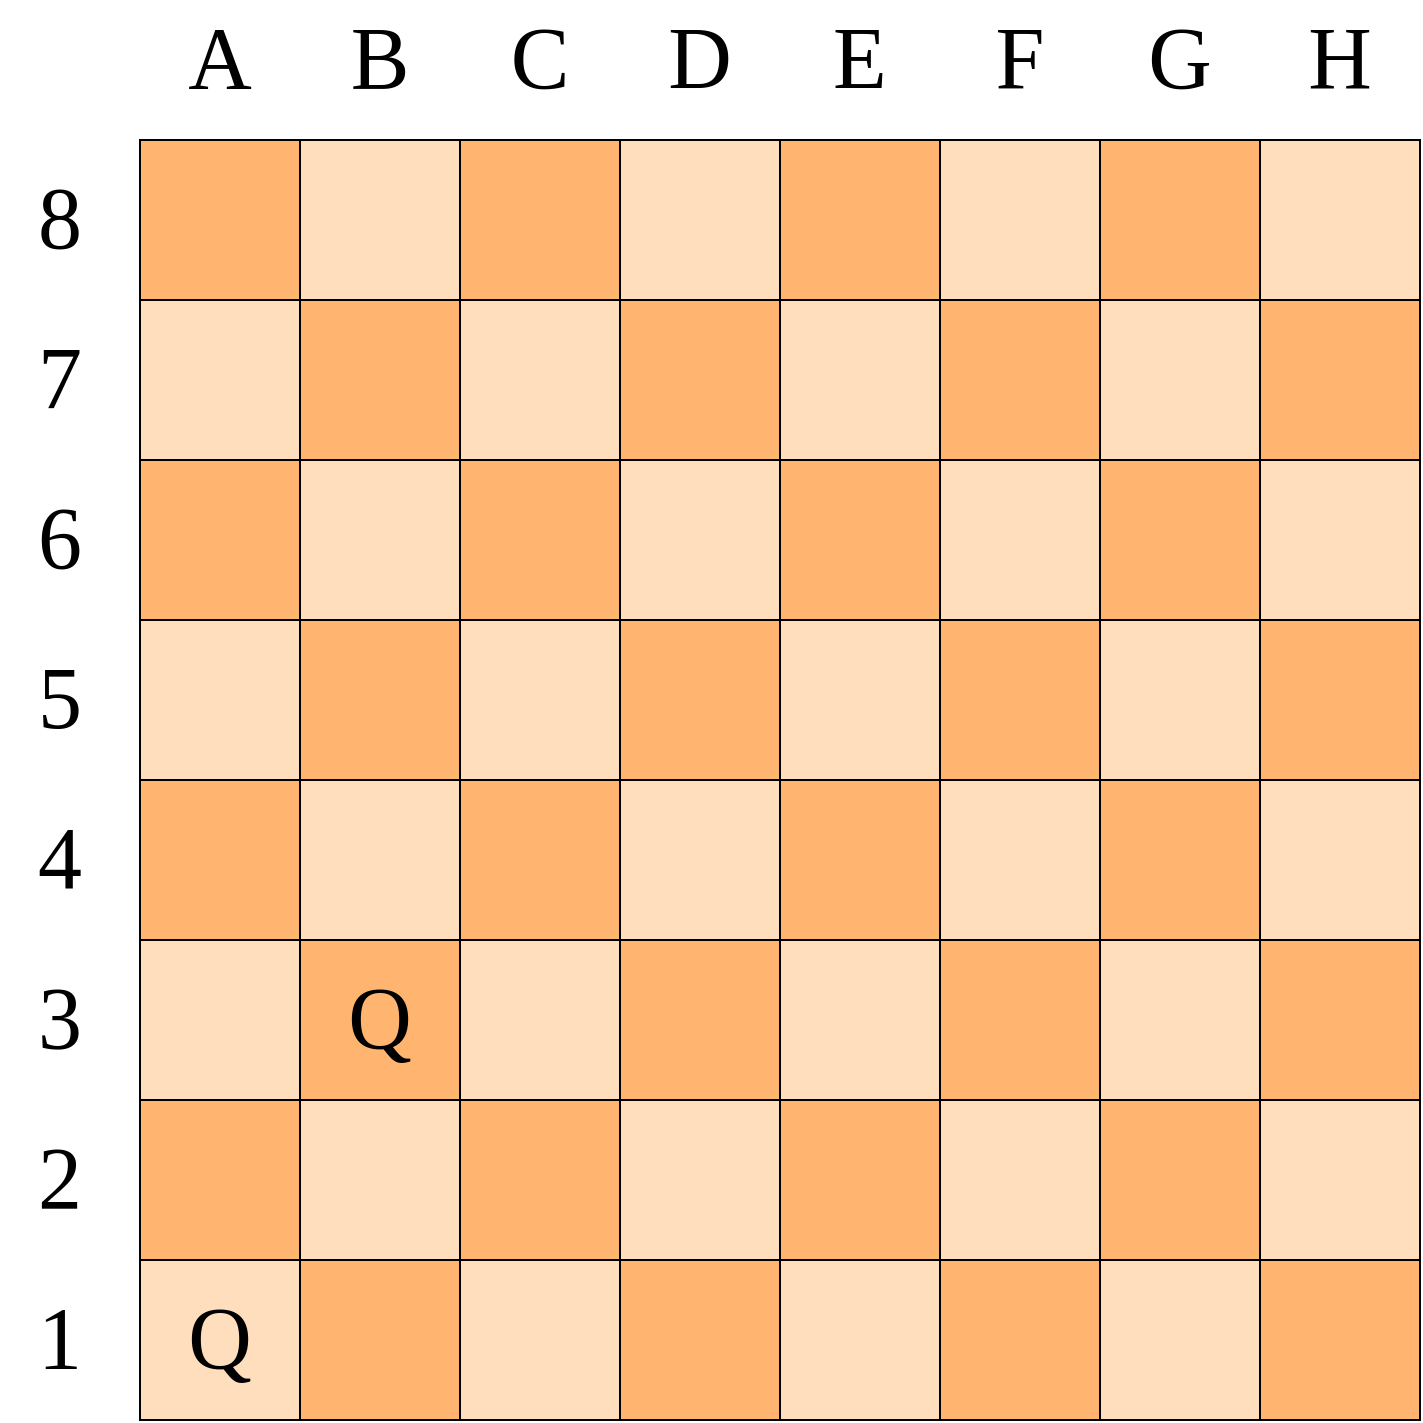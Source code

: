 <mxfile version="16.2.7" type="device"><diagram id="MrQnx1GUezygzfOcfBhw" name="Page-1"><mxGraphModel dx="1740" dy="1074" grid="1" gridSize="10" guides="1" tooltips="1" connect="1" arrows="1" fold="1" page="1" pageScale="1" pageWidth="827" pageHeight="1169" math="0" shadow="0"><root><mxCell id="0"/><mxCell id="1" parent="0"/><mxCell id="T5cn11mFdibJvSQv6ylM-1" value="" style="whiteSpace=wrap;html=1;aspect=fixed;fillColor=#FFB570;" parent="1" vertex="1"><mxGeometry x="160" y="200" width="80" height="80" as="geometry"/></mxCell><mxCell id="T5cn11mFdibJvSQv6ylM-2" value="" style="whiteSpace=wrap;html=1;aspect=fixed;fillColor=#FFB570;" parent="1" vertex="1"><mxGeometry x="240" y="280" width="80" height="80" as="geometry"/></mxCell><mxCell id="T5cn11mFdibJvSQv6ylM-4" value="" style="whiteSpace=wrap;html=1;aspect=fixed;fillColor=#FFDEBD;" parent="1" vertex="1"><mxGeometry x="160" y="280" width="80" height="80" as="geometry"/></mxCell><mxCell id="T5cn11mFdibJvSQv6ylM-5" value="" style="whiteSpace=wrap;html=1;aspect=fixed;fillColor=#FFDEBD;" parent="1" vertex="1"><mxGeometry x="240" y="200" width="80" height="80" as="geometry"/></mxCell><mxCell id="T5cn11mFdibJvSQv6ylM-6" value="" style="whiteSpace=wrap;html=1;aspect=fixed;fillColor=#FFB570;" parent="1" vertex="1"><mxGeometry x="320" y="200" width="80" height="80" as="geometry"/></mxCell><mxCell id="T5cn11mFdibJvSQv6ylM-7" value="" style="whiteSpace=wrap;html=1;aspect=fixed;fillColor=#FFDEBD;fontColor=#B9E0A5;labelBackgroundColor=#B9E0A5;" parent="1" vertex="1"><mxGeometry x="400" y="200" width="80" height="80" as="geometry"/></mxCell><mxCell id="T5cn11mFdibJvSQv6ylM-8" value="" style="whiteSpace=wrap;html=1;aspect=fixed;fillColor=#FFB570;fontColor=#B9E0A5;labelBackgroundColor=#B9E0A5;" parent="1" vertex="1"><mxGeometry x="400" y="280" width="80" height="80" as="geometry"/></mxCell><mxCell id="T5cn11mFdibJvSQv6ylM-9" value="" style="whiteSpace=wrap;html=1;aspect=fixed;fillColor=#FFDEBD;" parent="1" vertex="1"><mxGeometry x="320" y="280" width="80" height="80" as="geometry"/></mxCell><mxCell id="T5cn11mFdibJvSQv6ylM-10" value="" style="whiteSpace=wrap;html=1;aspect=fixed;fillColor=#FFB570;" parent="1" vertex="1"><mxGeometry x="480" y="200" width="80" height="80" as="geometry"/></mxCell><mxCell id="T5cn11mFdibJvSQv6ylM-11" value="" style="whiteSpace=wrap;html=1;aspect=fixed;fillColor=#FFDEBD;" parent="1" vertex="1"><mxGeometry x="560" y="200" width="80" height="80" as="geometry"/></mxCell><mxCell id="T5cn11mFdibJvSQv6ylM-12" value="" style="whiteSpace=wrap;html=1;aspect=fixed;fillColor=#FFB570;" parent="1" vertex="1"><mxGeometry x="560" y="280" width="80" height="80" as="geometry"/></mxCell><mxCell id="T5cn11mFdibJvSQv6ylM-13" value="" style="whiteSpace=wrap;html=1;aspect=fixed;fillColor=#FFDEBD;" parent="1" vertex="1"><mxGeometry x="480" y="280" width="80" height="80" as="geometry"/></mxCell><mxCell id="T5cn11mFdibJvSQv6ylM-14" value="" style="whiteSpace=wrap;html=1;aspect=fixed;fillColor=#FFB570;" parent="1" vertex="1"><mxGeometry x="640" y="200" width="80" height="80" as="geometry"/></mxCell><mxCell id="T5cn11mFdibJvSQv6ylM-15" value="" style="whiteSpace=wrap;html=1;aspect=fixed;fillColor=#FFDEBD;" parent="1" vertex="1"><mxGeometry x="720" y="200" width="80" height="80" as="geometry"/></mxCell><mxCell id="T5cn11mFdibJvSQv6ylM-16" value="" style="whiteSpace=wrap;html=1;aspect=fixed;fillColor=#FFB570;" parent="1" vertex="1"><mxGeometry x="720" y="280" width="80" height="80" as="geometry"/></mxCell><mxCell id="T5cn11mFdibJvSQv6ylM-17" value="" style="whiteSpace=wrap;html=1;aspect=fixed;fillColor=#FFDEBD;" parent="1" vertex="1"><mxGeometry x="640" y="280" width="80" height="80" as="geometry"/></mxCell><mxCell id="T5cn11mFdibJvSQv6ylM-18" value="" style="whiteSpace=wrap;html=1;aspect=fixed;fillColor=#FFB570;" parent="1" vertex="1"><mxGeometry x="640" y="360" width="80" height="80" as="geometry"/></mxCell><mxCell id="T5cn11mFdibJvSQv6ylM-19" value="" style="whiteSpace=wrap;html=1;aspect=fixed;fillColor=#FFDEBD;" parent="1" vertex="1"><mxGeometry x="720" y="360" width="80" height="80" as="geometry"/></mxCell><mxCell id="T5cn11mFdibJvSQv6ylM-20" value="" style="whiteSpace=wrap;html=1;aspect=fixed;fillColor=#FFB570;" parent="1" vertex="1"><mxGeometry x="720" y="440" width="80" height="80" as="geometry"/></mxCell><mxCell id="T5cn11mFdibJvSQv6ylM-21" value="" style="whiteSpace=wrap;html=1;aspect=fixed;fillColor=#FFDEBD;" parent="1" vertex="1"><mxGeometry x="640" y="440" width="80" height="80" as="geometry"/></mxCell><mxCell id="T5cn11mFdibJvSQv6ylM-22" value="" style="whiteSpace=wrap;html=1;aspect=fixed;fillColor=#FFDEBD;" parent="1" vertex="1"><mxGeometry x="560" y="360" width="80" height="80" as="geometry"/></mxCell><mxCell id="T5cn11mFdibJvSQv6ylM-23" value="" style="whiteSpace=wrap;html=1;aspect=fixed;fillColor=#FFB570;" parent="1" vertex="1"><mxGeometry x="480" y="360" width="80" height="80" as="geometry"/></mxCell><mxCell id="T5cn11mFdibJvSQv6ylM-24" value="" style="whiteSpace=wrap;html=1;aspect=fixed;fillColor=#FFDEBD;" parent="1" vertex="1"><mxGeometry x="480" y="440" width="80" height="80" as="geometry"/></mxCell><mxCell id="T5cn11mFdibJvSQv6ylM-25" value="" style="whiteSpace=wrap;html=1;aspect=fixed;fillColor=#FFB570;" parent="1" vertex="1"><mxGeometry x="560" y="440" width="80" height="80" as="geometry"/></mxCell><mxCell id="T5cn11mFdibJvSQv6ylM-26" value="" style="whiteSpace=wrap;html=1;aspect=fixed;fillColor=#FFDEBD;fontColor=#B9E0A5;labelBackgroundColor=#B9E0A5;" parent="1" vertex="1"><mxGeometry x="400" y="360" width="80" height="80" as="geometry"/></mxCell><mxCell id="T5cn11mFdibJvSQv6ylM-27" value="" style="whiteSpace=wrap;html=1;aspect=fixed;fillColor=#FFB570;fontColor=#B9E0A5;labelBackgroundColor=#B9E0A5;" parent="1" vertex="1"><mxGeometry x="400" y="440" width="80" height="80" as="geometry"/></mxCell><mxCell id="T5cn11mFdibJvSQv6ylM-97" value="" style="edgeStyle=orthogonalEdgeStyle;rounded=0;jumpSize=10;orthogonalLoop=1;jettySize=auto;html=1;fontFamily=Lucida Console;fontSize=44;fontColor=#B9E0A5;endArrow=block;endFill=1;startSize=20;endSize=20;targetPerimeterSpacing=17;strokeColor=#FF3333;strokeWidth=6;" parent="1" source="T5cn11mFdibJvSQv6ylM-28" target="T5cn11mFdibJvSQv6ylM-32" edge="1"><mxGeometry relative="1" as="geometry"/></mxCell><mxCell id="T5cn11mFdibJvSQv6ylM-28" value="" style="whiteSpace=wrap;html=1;aspect=fixed;fillColor=#FFB570;" parent="1" vertex="1"><mxGeometry x="320" y="360" width="80" height="80" as="geometry"/></mxCell><mxCell id="T5cn11mFdibJvSQv6ylM-29" value="" style="whiteSpace=wrap;html=1;aspect=fixed;fillColor=#FFDEBD;" parent="1" vertex="1"><mxGeometry x="320" y="440" width="80" height="80" as="geometry"/></mxCell><mxCell id="T5cn11mFdibJvSQv6ylM-30" value="" style="whiteSpace=wrap;html=1;aspect=fixed;fillColor=#FFB570;" parent="1" vertex="1"><mxGeometry x="240" y="440" width="80" height="80" as="geometry"/></mxCell><mxCell id="T5cn11mFdibJvSQv6ylM-31" value="" style="whiteSpace=wrap;html=1;aspect=fixed;fillColor=#FFDEBD;" parent="1" vertex="1"><mxGeometry x="240" y="360" width="80" height="80" as="geometry"/></mxCell><mxCell id="T5cn11mFdibJvSQv6ylM-32" value="" style="whiteSpace=wrap;html=1;aspect=fixed;fillColor=#FFB570;" parent="1" vertex="1"><mxGeometry x="160" y="360" width="80" height="80" as="geometry"/></mxCell><mxCell id="T5cn11mFdibJvSQv6ylM-33" value="" style="whiteSpace=wrap;html=1;aspect=fixed;fillColor=#FFDEBD;" parent="1" vertex="1"><mxGeometry x="160" y="440" width="80" height="80" as="geometry"/></mxCell><mxCell id="T5cn11mFdibJvSQv6ylM-34" value="" style="whiteSpace=wrap;html=1;aspect=fixed;fillColor=#FFB570;fontColor=#B9E0A5;labelBackgroundColor=#B9E0A5;" parent="1" vertex="1"><mxGeometry x="640" y="520" width="80" height="80" as="geometry"/></mxCell><mxCell id="T5cn11mFdibJvSQv6ylM-35" value="" style="whiteSpace=wrap;html=1;aspect=fixed;fillColor=#FFDEBD;fontColor=#B9E0A5;labelBackgroundColor=#B9E0A5;" parent="1" vertex="1"><mxGeometry x="720" y="520" width="80" height="80" as="geometry"/></mxCell><mxCell id="T5cn11mFdibJvSQv6ylM-36" value="" style="whiteSpace=wrap;html=1;aspect=fixed;fillColor=#FFB570;" parent="1" vertex="1"><mxGeometry x="720" y="600" width="80" height="80" as="geometry"/></mxCell><mxCell id="T5cn11mFdibJvSQv6ylM-37" value="" style="whiteSpace=wrap;html=1;aspect=fixed;fillColor=#FFDEBD;" parent="1" vertex="1"><mxGeometry x="640" y="600" width="80" height="80" as="geometry"/></mxCell><mxCell id="T5cn11mFdibJvSQv6ylM-38" value="" style="whiteSpace=wrap;html=1;aspect=fixed;fillColor=#FFDEBD;fontColor=#B9E0A5;labelBackgroundColor=#B9E0A5;" parent="1" vertex="1"><mxGeometry x="560" y="520" width="80" height="80" as="geometry"/></mxCell><mxCell id="T5cn11mFdibJvSQv6ylM-39" value="" style="whiteSpace=wrap;html=1;aspect=fixed;fillColor=#FFB570;fontColor=#B9E0A5;labelBackgroundColor=#B9E0A5;" parent="1" vertex="1"><mxGeometry x="480" y="520" width="80" height="80" as="geometry"/></mxCell><mxCell id="T5cn11mFdibJvSQv6ylM-40" value="" style="whiteSpace=wrap;html=1;aspect=fixed;fillColor=#FFDEBD;" parent="1" vertex="1"><mxGeometry x="480" y="600" width="80" height="80" as="geometry"/></mxCell><mxCell id="T5cn11mFdibJvSQv6ylM-41" value="" style="whiteSpace=wrap;html=1;aspect=fixed;fillColor=#FFB570;" parent="1" vertex="1"><mxGeometry x="560" y="600" width="80" height="80" as="geometry"/></mxCell><mxCell id="T5cn11mFdibJvSQv6ylM-42" value="" style="whiteSpace=wrap;html=1;aspect=fixed;fillColor=#FFDEBD;" parent="1" vertex="1"><mxGeometry x="400" y="520" width="80" height="80" as="geometry"/></mxCell><mxCell id="T5cn11mFdibJvSQv6ylM-43" value="" style="whiteSpace=wrap;html=1;aspect=fixed;fillColor=#FFB570;fontColor=#B9E0A5;labelBackgroundColor=#B9E0A5;" parent="1" vertex="1"><mxGeometry x="400" y="600" width="80" height="80" as="geometry"/></mxCell><mxCell id="T5cn11mFdibJvSQv6ylM-44" value="" style="whiteSpace=wrap;html=1;aspect=fixed;fillColor=#FFB570;fontColor=#B9E0A5;labelBackgroundColor=#B9E0A5;" parent="1" vertex="1"><mxGeometry x="320" y="520" width="80" height="80" as="geometry"/></mxCell><mxCell id="T5cn11mFdibJvSQv6ylM-45" value="" style="whiteSpace=wrap;html=1;aspect=fixed;fillColor=#FFDEBD;" parent="1" vertex="1"><mxGeometry x="320" y="600" width="80" height="80" as="geometry"/></mxCell><mxCell id="T5cn11mFdibJvSQv6ylM-46" value="" style="whiteSpace=wrap;html=1;aspect=fixed;fillColor=#FFB570;" parent="1" vertex="1"><mxGeometry x="240" y="600" width="80" height="80" as="geometry"/></mxCell><mxCell id="T5cn11mFdibJvSQv6ylM-47" value="" style="whiteSpace=wrap;html=1;aspect=fixed;fillColor=#FFDEBD;fontColor=#B9E0A5;labelBackgroundColor=#B9E0A5;" parent="1" vertex="1"><mxGeometry x="240" y="520" width="80" height="80" as="geometry"/></mxCell><mxCell id="T5cn11mFdibJvSQv6ylM-48" value="" style="whiteSpace=wrap;html=1;aspect=fixed;fillColor=#FFB570;fontColor=#B9E0A5;labelBackgroundColor=#B9E0A5;" parent="1" vertex="1"><mxGeometry x="160" y="520" width="80" height="80" as="geometry"/></mxCell><mxCell id="T5cn11mFdibJvSQv6ylM-49" value="" style="whiteSpace=wrap;html=1;aspect=fixed;fillColor=#FFDEBD;" parent="1" vertex="1"><mxGeometry x="160" y="600" width="80" height="80" as="geometry"/></mxCell><mxCell id="T5cn11mFdibJvSQv6ylM-50" value="" style="whiteSpace=wrap;html=1;aspect=fixed;fillColor=#FFB570;" parent="1" vertex="1"><mxGeometry x="640" y="680" width="80" height="80" as="geometry"/></mxCell><mxCell id="T5cn11mFdibJvSQv6ylM-51" value="" style="whiteSpace=wrap;html=1;aspect=fixed;fillColor=#FFDEBD;" parent="1" vertex="1"><mxGeometry x="720" y="680" width="80" height="80" as="geometry"/></mxCell><mxCell id="T5cn11mFdibJvSQv6ylM-52" value="" style="whiteSpace=wrap;html=1;aspect=fixed;fillColor=#FFB570;" parent="1" vertex="1"><mxGeometry x="720" y="760" width="80" height="80" as="geometry"/></mxCell><mxCell id="T5cn11mFdibJvSQv6ylM-53" value="" style="whiteSpace=wrap;html=1;aspect=fixed;fillColor=#FFDEBD;" parent="1" vertex="1"><mxGeometry x="640" y="760" width="80" height="80" as="geometry"/></mxCell><mxCell id="T5cn11mFdibJvSQv6ylM-54" value="" style="whiteSpace=wrap;html=1;aspect=fixed;fillColor=#FFDEBD;" parent="1" vertex="1"><mxGeometry x="560" y="680" width="80" height="80" as="geometry"/></mxCell><mxCell id="T5cn11mFdibJvSQv6ylM-55" value="" style="whiteSpace=wrap;html=1;aspect=fixed;fillColor=#FFB570;" parent="1" vertex="1"><mxGeometry x="480" y="680" width="80" height="80" as="geometry"/></mxCell><mxCell id="T5cn11mFdibJvSQv6ylM-56" value="" style="whiteSpace=wrap;html=1;aspect=fixed;fillColor=#FFDEBD;" parent="1" vertex="1"><mxGeometry x="480" y="760" width="80" height="80" as="geometry"/></mxCell><mxCell id="T5cn11mFdibJvSQv6ylM-57" value="" style="whiteSpace=wrap;html=1;aspect=fixed;fillColor=#FFB570;" parent="1" vertex="1"><mxGeometry x="560" y="760" width="80" height="80" as="geometry"/></mxCell><mxCell id="T5cn11mFdibJvSQv6ylM-58" value="" style="whiteSpace=wrap;html=1;aspect=fixed;fillColor=#FFDEBD;fontColor=#B9E0A5;labelBackgroundColor=#B9E0A5;" parent="1" vertex="1"><mxGeometry x="400" y="680" width="80" height="80" as="geometry"/></mxCell><mxCell id="T5cn11mFdibJvSQv6ylM-59" value="" style="whiteSpace=wrap;html=1;aspect=fixed;fillColor=#FFB570;fontColor=#B9E0A5;labelBackgroundColor=#B9E0A5;" parent="1" vertex="1"><mxGeometry x="400" y="760" width="80" height="80" as="geometry"/></mxCell><mxCell id="T5cn11mFdibJvSQv6ylM-60" value="" style="whiteSpace=wrap;html=1;aspect=fixed;fillColor=#FFB570;" parent="1" vertex="1"><mxGeometry x="320" y="680" width="80" height="80" as="geometry"/></mxCell><mxCell id="T5cn11mFdibJvSQv6ylM-61" value="" style="whiteSpace=wrap;html=1;aspect=fixed;fillColor=#FFDEBD;" parent="1" vertex="1"><mxGeometry x="320" y="760" width="80" height="80" as="geometry"/></mxCell><mxCell id="T5cn11mFdibJvSQv6ylM-62" value="" style="whiteSpace=wrap;html=1;aspect=fixed;fillColor=#FFB570;" parent="1" vertex="1"><mxGeometry x="240" y="760" width="80" height="80" as="geometry"/></mxCell><mxCell id="T5cn11mFdibJvSQv6ylM-63" value="" style="whiteSpace=wrap;html=1;aspect=fixed;fillColor=#FFDEBD;" parent="1" vertex="1"><mxGeometry x="240" y="680" width="80" height="80" as="geometry"/></mxCell><mxCell id="T5cn11mFdibJvSQv6ylM-64" value="" style="whiteSpace=wrap;html=1;aspect=fixed;fillColor=#FFB570;" parent="1" vertex="1"><mxGeometry x="160" y="680" width="80" height="80" as="geometry"/></mxCell><mxCell id="T5cn11mFdibJvSQv6ylM-65" value="" style="whiteSpace=wrap;html=1;aspect=fixed;fillColor=#FFDEBD;" parent="1" vertex="1"><mxGeometry x="160" y="760" width="80" height="80" as="geometry"/></mxCell><mxCell id="T5cn11mFdibJvSQv6ylM-68" value="&lt;font style=&quot;font-size: 44px&quot; face=&quot;Tahoma&quot;&gt;Q&lt;/font&gt;" style="text;html=1;strokeColor=none;fillColor=none;align=center;verticalAlign=middle;whiteSpace=wrap;rounded=0;" parent="1" vertex="1"><mxGeometry x="170" y="770" width="60" height="60" as="geometry"/></mxCell><mxCell id="T5cn11mFdibJvSQv6ylM-74" value="&lt;font style=&quot;font-size: 44px&quot; face=&quot;Tahoma&quot;&gt;A&lt;/font&gt;" style="text;html=1;strokeColor=none;fillColor=none;align=center;verticalAlign=middle;whiteSpace=wrap;rounded=0;" parent="1" vertex="1"><mxGeometry x="170" y="130" width="60" height="60" as="geometry"/></mxCell><mxCell id="T5cn11mFdibJvSQv6ylM-75" value="&lt;font style=&quot;font-size: 44px&quot; face=&quot;Tahoma&quot;&gt;B&lt;/font&gt;" style="text;html=1;strokeColor=none;fillColor=none;align=center;verticalAlign=middle;whiteSpace=wrap;rounded=0;" parent="1" vertex="1"><mxGeometry x="250" y="130" width="60" height="60" as="geometry"/></mxCell><mxCell id="T5cn11mFdibJvSQv6ylM-76" value="&lt;font style=&quot;font-size: 44px&quot; face=&quot;Tahoma&quot;&gt;C&lt;/font&gt;" style="text;html=1;strokeColor=none;fillColor=none;align=center;verticalAlign=middle;whiteSpace=wrap;rounded=0;" parent="1" vertex="1"><mxGeometry x="330" y="130" width="60" height="60" as="geometry"/></mxCell><mxCell id="T5cn11mFdibJvSQv6ylM-77" value="&lt;font style=&quot;font-size: 44px&quot; face=&quot;Tahoma&quot;&gt;D&lt;/font&gt;" style="text;html=1;strokeColor=none;fillColor=none;align=center;verticalAlign=middle;whiteSpace=wrap;rounded=0;" parent="1" vertex="1"><mxGeometry x="410" y="130" width="60" height="60" as="geometry"/></mxCell><mxCell id="T5cn11mFdibJvSQv6ylM-78" value="&lt;font style=&quot;font-size: 44px&quot; face=&quot;Tahoma&quot;&gt;E&lt;/font&gt;" style="text;html=1;strokeColor=none;fillColor=none;align=center;verticalAlign=middle;whiteSpace=wrap;rounded=0;" parent="1" vertex="1"><mxGeometry x="490" y="130" width="60" height="60" as="geometry"/></mxCell><mxCell id="T5cn11mFdibJvSQv6ylM-79" value="&lt;font style=&quot;font-size: 44px&quot; face=&quot;Tahoma&quot;&gt;F&lt;/font&gt;" style="text;html=1;strokeColor=none;fillColor=none;align=center;verticalAlign=middle;whiteSpace=wrap;rounded=0;" parent="1" vertex="1"><mxGeometry x="570" y="130" width="60" height="60" as="geometry"/></mxCell><mxCell id="T5cn11mFdibJvSQv6ylM-80" value="&lt;font style=&quot;font-size: 44px&quot; face=&quot;Tahoma&quot;&gt;G&lt;/font&gt;" style="text;html=1;strokeColor=none;fillColor=none;align=center;verticalAlign=middle;whiteSpace=wrap;rounded=0;" parent="1" vertex="1"><mxGeometry x="650" y="130" width="60" height="60" as="geometry"/></mxCell><mxCell id="T5cn11mFdibJvSQv6ylM-81" value="&lt;font style=&quot;font-size: 44px&quot; face=&quot;Tahoma&quot;&gt;H&lt;/font&gt;" style="text;html=1;strokeColor=none;fillColor=#FFFFFF;align=center;verticalAlign=middle;whiteSpace=wrap;rounded=0;" parent="1" vertex="1"><mxGeometry x="730" y="130" width="60" height="60" as="geometry"/></mxCell><mxCell id="T5cn11mFdibJvSQv6ylM-82" value="&lt;font style=&quot;font-size: 44px&quot; face=&quot;Tahoma&quot;&gt;8&lt;/font&gt;" style="text;html=1;strokeColor=none;fillColor=none;align=center;verticalAlign=middle;whiteSpace=wrap;rounded=0;" parent="1" vertex="1"><mxGeometry x="90" y="210" width="60" height="60" as="geometry"/></mxCell><mxCell id="T5cn11mFdibJvSQv6ylM-83" value="&lt;font style=&quot;font-size: 44px&quot; face=&quot;Tahoma&quot;&gt;7&lt;/font&gt;" style="text;html=1;strokeColor=none;fillColor=none;align=center;verticalAlign=middle;whiteSpace=wrap;rounded=0;" parent="1" vertex="1"><mxGeometry x="90" y="290" width="60" height="60" as="geometry"/></mxCell><mxCell id="T5cn11mFdibJvSQv6ylM-84" value="&lt;font style=&quot;font-size: 44px&quot; face=&quot;Tahoma&quot;&gt;6&lt;/font&gt;" style="text;html=1;strokeColor=none;fillColor=none;align=center;verticalAlign=middle;whiteSpace=wrap;rounded=0;" parent="1" vertex="1"><mxGeometry x="90" y="370" width="60" height="60" as="geometry"/></mxCell><mxCell id="T5cn11mFdibJvSQv6ylM-85" value="&lt;font style=&quot;font-size: 44px&quot; face=&quot;Tahoma&quot;&gt;5&lt;/font&gt;" style="text;html=1;strokeColor=none;fillColor=none;align=center;verticalAlign=middle;whiteSpace=wrap;rounded=0;" parent="1" vertex="1"><mxGeometry x="90" y="450" width="60" height="60" as="geometry"/></mxCell><mxCell id="T5cn11mFdibJvSQv6ylM-86" value="&lt;font style=&quot;font-size: 44px&quot; face=&quot;Tahoma&quot;&gt;4&lt;/font&gt;" style="text;html=1;strokeColor=none;fillColor=none;align=center;verticalAlign=middle;whiteSpace=wrap;rounded=0;" parent="1" vertex="1"><mxGeometry x="90" y="530" width="60" height="60" as="geometry"/></mxCell><mxCell id="T5cn11mFdibJvSQv6ylM-87" value="&lt;font style=&quot;font-size: 44px&quot; face=&quot;Tahoma&quot;&gt;3&lt;/font&gt;" style="text;html=1;strokeColor=none;fillColor=none;align=center;verticalAlign=middle;whiteSpace=wrap;rounded=0;" parent="1" vertex="1"><mxGeometry x="90" y="610" width="60" height="60" as="geometry"/></mxCell><mxCell id="T5cn11mFdibJvSQv6ylM-88" value="&lt;font style=&quot;font-size: 44px&quot; face=&quot;Tahoma&quot;&gt;2&lt;/font&gt;" style="text;html=1;strokeColor=none;fillColor=none;align=center;verticalAlign=middle;whiteSpace=wrap;rounded=0;" parent="1" vertex="1"><mxGeometry x="90" y="690" width="60" height="60" as="geometry"/></mxCell><mxCell id="T5cn11mFdibJvSQv6ylM-89" value="&lt;font style=&quot;font-size: 44px&quot; face=&quot;Tahoma&quot;&gt;1&lt;/font&gt;" style="text;html=1;strokeColor=none;fillColor=none;align=center;verticalAlign=middle;whiteSpace=wrap;rounded=0;" parent="1" vertex="1"><mxGeometry x="90" y="770" width="60" height="60" as="geometry"/></mxCell><mxCell id="74eI1qLCcY-50aZbmF80-1" value="&lt;font style=&quot;font-size: 44px&quot; face=&quot;Tahoma&quot;&gt;Q&lt;/font&gt;" style="text;html=1;strokeColor=none;fillColor=none;align=center;verticalAlign=middle;whiteSpace=wrap;rounded=0;" vertex="1" parent="1"><mxGeometry x="250" y="610" width="60" height="60" as="geometry"/></mxCell></root></mxGraphModel></diagram></mxfile>
